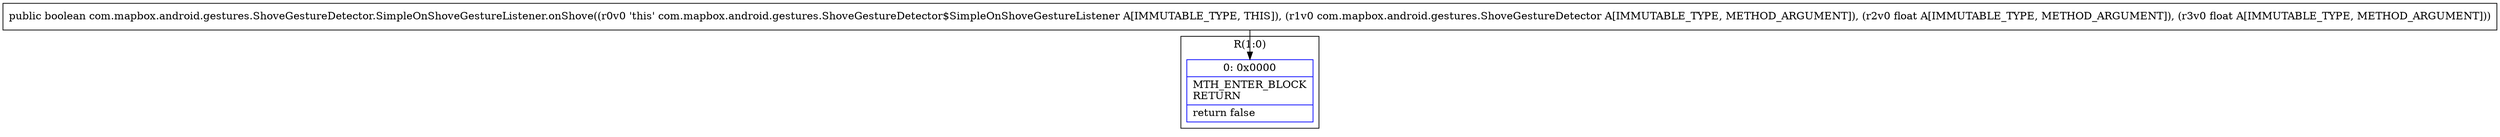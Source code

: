digraph "CFG forcom.mapbox.android.gestures.ShoveGestureDetector.SimpleOnShoveGestureListener.onShove(Lcom\/mapbox\/android\/gestures\/ShoveGestureDetector;FF)Z" {
subgraph cluster_Region_1401441880 {
label = "R(1:0)";
node [shape=record,color=blue];
Node_0 [shape=record,label="{0\:\ 0x0000|MTH_ENTER_BLOCK\lRETURN\l|return false\l}"];
}
MethodNode[shape=record,label="{public boolean com.mapbox.android.gestures.ShoveGestureDetector.SimpleOnShoveGestureListener.onShove((r0v0 'this' com.mapbox.android.gestures.ShoveGestureDetector$SimpleOnShoveGestureListener A[IMMUTABLE_TYPE, THIS]), (r1v0 com.mapbox.android.gestures.ShoveGestureDetector A[IMMUTABLE_TYPE, METHOD_ARGUMENT]), (r2v0 float A[IMMUTABLE_TYPE, METHOD_ARGUMENT]), (r3v0 float A[IMMUTABLE_TYPE, METHOD_ARGUMENT])) }"];
MethodNode -> Node_0;
}

